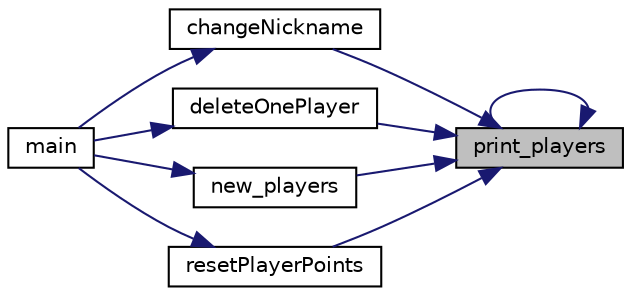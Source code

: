digraph "print_players"
{
 // LATEX_PDF_SIZE
  edge [fontname="Helvetica",fontsize="10",labelfontname="Helvetica",labelfontsize="10"];
  node [fontname="Helvetica",fontsize="10",shape=record];
  rankdir="RL";
  Node1 [label="print_players",height=0.2,width=0.4,color="black", fillcolor="grey75", style="filled", fontcolor="black",tooltip=" "];
  Node1 -> Node2 [dir="back",color="midnightblue",fontsize="10",style="solid",fontname="Helvetica"];
  Node2 [label="changeNickname",height=0.2,width=0.4,color="black", fillcolor="white", style="filled",URL="$functions_8h.html#ab9cbebc04e7b873ee0f3eff75030174f",tooltip="Ta funkcja wprowadza mozliwosc zmiany nicku dowolnego istniejacego gracza."];
  Node2 -> Node3 [dir="back",color="midnightblue",fontsize="10",style="solid",fontname="Helvetica"];
  Node3 [label="main",height=0.2,width=0.4,color="black", fillcolor="white", style="filled",URL="$main_8c.html#ae66f6b31b5ad750f1fe042a706a4e3d4",tooltip=" "];
  Node1 -> Node4 [dir="back",color="midnightblue",fontsize="10",style="solid",fontname="Helvetica"];
  Node4 [label="deleteOnePlayer",height=0.2,width=0.4,color="black", fillcolor="white", style="filled",URL="$functions_8h.html#a0d83367b7b2c4ba5d662e29491c6d673",tooltip="Ta funkcja usowa jednego wybranego gracza z listy."];
  Node4 -> Node3 [dir="back",color="midnightblue",fontsize="10",style="solid",fontname="Helvetica"];
  Node1 -> Node5 [dir="back",color="midnightblue",fontsize="10",style="solid",fontname="Helvetica"];
  Node5 [label="new_players",height=0.2,width=0.4,color="black", fillcolor="white", style="filled",URL="$functions_8h.html#ad2a41d6193c8de886880692825e76181",tooltip="Ta funkcja dodaje nowych graczy do gry po wprowadzeniu nicku."];
  Node5 -> Node3 [dir="back",color="midnightblue",fontsize="10",style="solid",fontname="Helvetica"];
  Node1 -> Node1 [dir="back",color="midnightblue",fontsize="10",style="solid",fontname="Helvetica"];
  Node1 -> Node6 [dir="back",color="midnightblue",fontsize="10",style="solid",fontname="Helvetica"];
  Node6 [label="resetPlayerPoints",height=0.2,width=0.4,color="black", fillcolor="white", style="filled",URL="$functions_8h.html#afadf3729b6dea4a2af25c049730c00a4",tooltip="Ta funkcja ustawia punkty wszystkich graczy na 0."];
  Node6 -> Node3 [dir="back",color="midnightblue",fontsize="10",style="solid",fontname="Helvetica"];
}

